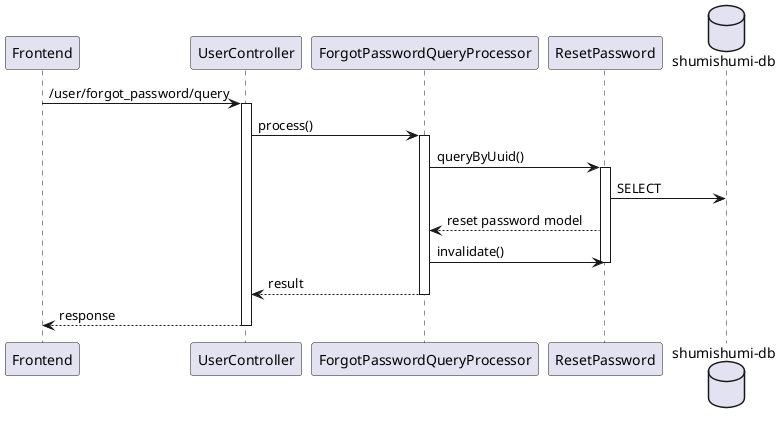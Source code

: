 @startuml forgotPasswordQuery
participant "Frontend" as fe
participant "UserController" as uc

participant "ForgotPasswordQueryProcessor" as proc

participant "ResetPassword" as rpm

database "shumishumi-db" as db

fe -> uc++ : /user/forgot_password/query
uc -> proc++ : process()

proc -> rpm++ : queryByUuid()
rpm -> db : SELECT
proc <-- rpm : reset password model
proc -> rpm : invalidate()
deactivate rpm

return result
return response

@enduml
